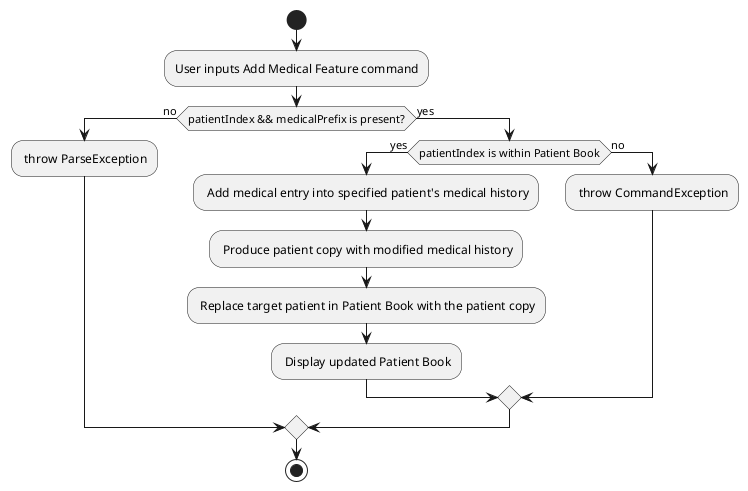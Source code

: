 @startuml

start
:User inputs Add Medical Feature command;
if (patientIndex && medicalPrefix is present?) then (no)
: throw ParseException;
else (yes)

if (patientIndex is within Patient Book) then (yes)
: Add medical entry into specified patient's medical history;
: Produce patient copy with modified medical history;
: Replace target patient in Patient Book with the patient copy;
: Display updated Patient Book;
else (no)
: throw CommandException;
endif
endif
stop

@enduml
